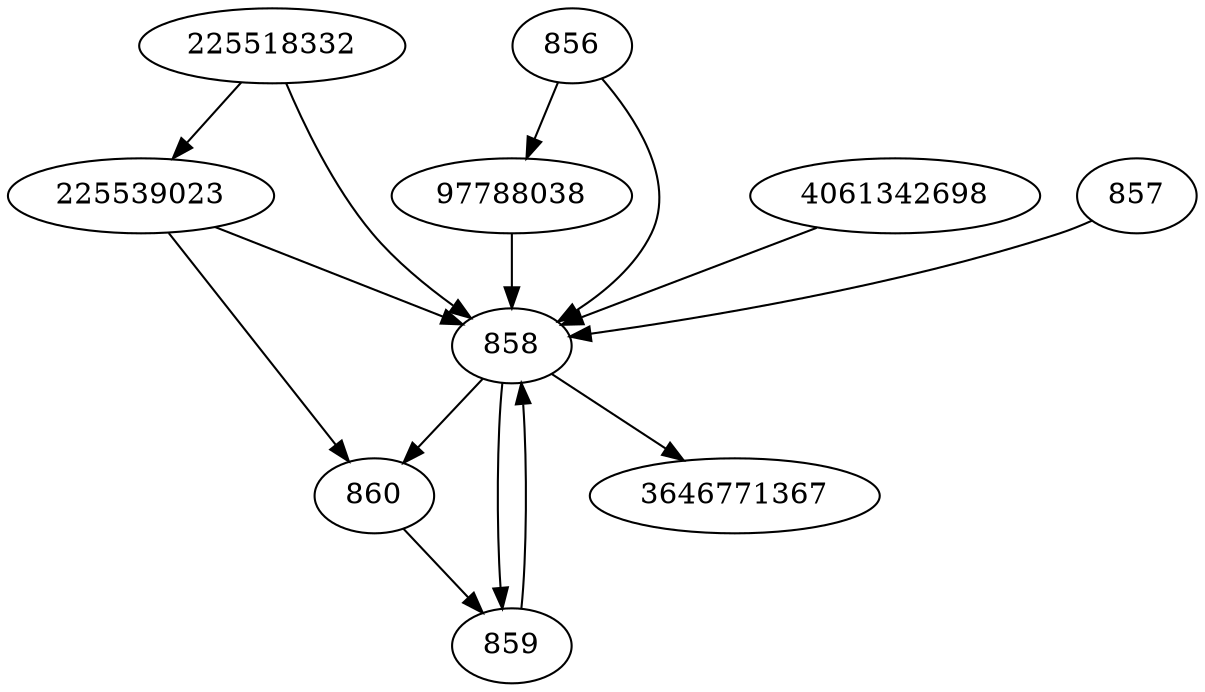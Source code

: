 strict digraph  {
225518332;
97788038;
3646771367;
4061342698;
225539023;
856;
857;
858;
859;
860;
225518332 -> 858;
225518332 -> 225539023;
97788038 -> 858;
4061342698 -> 858;
225539023 -> 858;
225539023 -> 860;
856 -> 858;
856 -> 97788038;
857 -> 858;
858 -> 3646771367;
858 -> 859;
858 -> 860;
859 -> 858;
860 -> 859;
}
